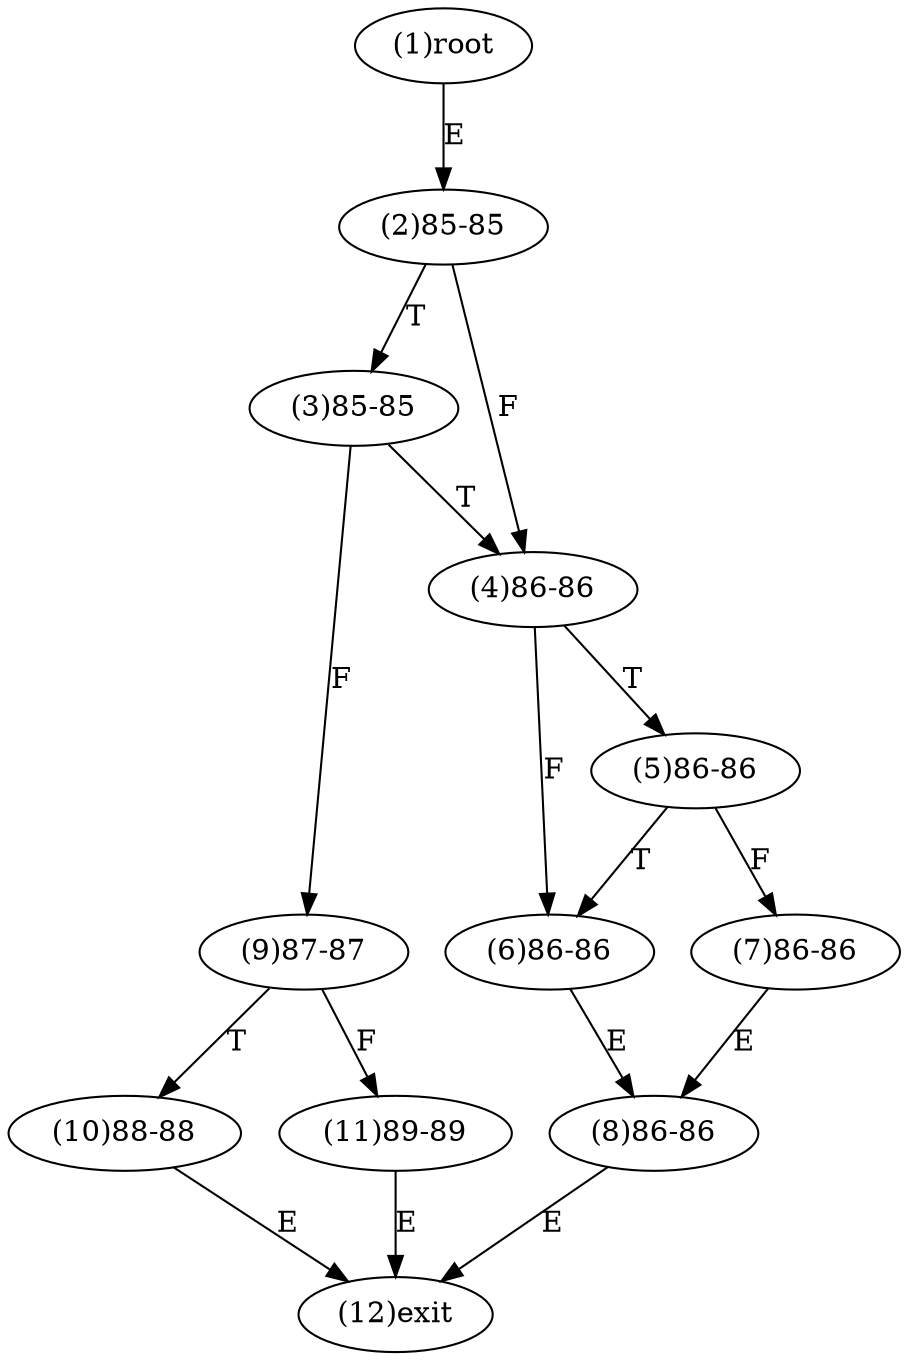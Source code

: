 digraph "" { 
1[ label="(1)root"];
2[ label="(2)85-85"];
3[ label="(3)85-85"];
4[ label="(4)86-86"];
5[ label="(5)86-86"];
6[ label="(6)86-86"];
7[ label="(7)86-86"];
8[ label="(8)86-86"];
9[ label="(9)87-87"];
10[ label="(10)88-88"];
11[ label="(11)89-89"];
12[ label="(12)exit"];
1->2[ label="E"];
2->4[ label="F"];
2->3[ label="T"];
3->9[ label="F"];
3->4[ label="T"];
4->6[ label="F"];
4->5[ label="T"];
5->7[ label="F"];
5->6[ label="T"];
6->8[ label="E"];
7->8[ label="E"];
8->12[ label="E"];
9->11[ label="F"];
9->10[ label="T"];
10->12[ label="E"];
11->12[ label="E"];
}